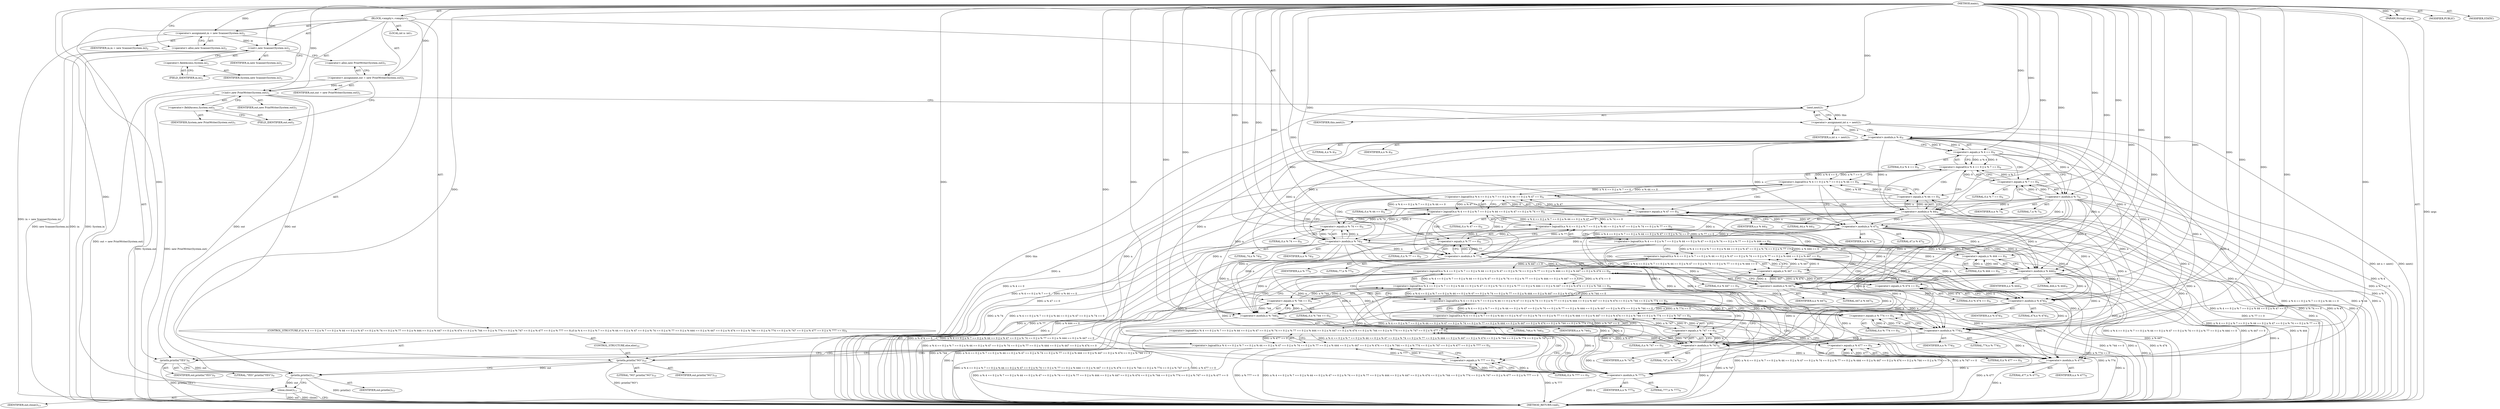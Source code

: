 digraph "main" {  
"17" [label = <(METHOD,main)<SUB>1</SUB>> ]
"18" [label = <(PARAM,String[] args)<SUB>1</SUB>> ]
"19" [label = <(BLOCK,&lt;empty&gt;,&lt;empty&gt;)<SUB>1</SUB>> ]
"20" [label = <(&lt;operator&gt;.assignment,in = new Scanner(System.in))<SUB>2</SUB>> ]
"21" [label = <(IDENTIFIER,in,in = new Scanner(System.in))<SUB>2</SUB>> ]
"22" [label = <(&lt;operator&gt;.alloc,new Scanner(System.in))<SUB>2</SUB>> ]
"23" [label = <(&lt;init&gt;,new Scanner(System.in))<SUB>2</SUB>> ]
"24" [label = <(IDENTIFIER,in,new Scanner(System.in))<SUB>2</SUB>> ]
"25" [label = <(&lt;operator&gt;.fieldAccess,System.in)<SUB>2</SUB>> ]
"26" [label = <(IDENTIFIER,System,new Scanner(System.in))<SUB>2</SUB>> ]
"27" [label = <(FIELD_IDENTIFIER,in,in)<SUB>2</SUB>> ]
"28" [label = <(&lt;operator&gt;.assignment,out = new PrintWriter(System.out))<SUB>5</SUB>> ]
"29" [label = <(IDENTIFIER,out,out = new PrintWriter(System.out))<SUB>5</SUB>> ]
"30" [label = <(&lt;operator&gt;.alloc,new PrintWriter(System.out))<SUB>5</SUB>> ]
"31" [label = <(&lt;init&gt;,new PrintWriter(System.out))<SUB>5</SUB>> ]
"32" [label = <(IDENTIFIER,out,new PrintWriter(System.out))<SUB>5</SUB>> ]
"33" [label = <(&lt;operator&gt;.fieldAccess,System.out)<SUB>5</SUB>> ]
"34" [label = <(IDENTIFIER,System,new PrintWriter(System.out))<SUB>5</SUB>> ]
"35" [label = <(FIELD_IDENTIFIER,out,out)<SUB>5</SUB>> ]
"36" [label = <(LOCAL,int n: int)<SUB>7</SUB>> ]
"37" [label = <(&lt;operator&gt;.assignment,int n = next())<SUB>7</SUB>> ]
"38" [label = <(IDENTIFIER,n,int n = next())<SUB>7</SUB>> ]
"39" [label = <(next,next())<SUB>7</SUB>> ]
"40" [label = <(IDENTIFIER,this,next())<SUB>7</SUB>> ]
"41" [label = <(CONTROL_STRUCTURE,if (n % 4 == 0 || n % 7 == 0 || n % 44 == 0 || n % 47 == 0 || n % 74 == 0 || n % 77 == 0 || n % 444 == 0 || n % 447 == 0 || n % 474 == 0 || n % 744 == 0 || n % 774 == 0 || n % 747 == 0 || n % 477 == 0 || n % 777 == 0),if (n % 4 == 0 || n % 7 == 0 || n % 44 == 0 || n % 47 == 0 || n % 74 == 0 || n % 77 == 0 || n % 444 == 0 || n % 447 == 0 || n % 474 == 0 || n % 744 == 0 || n % 774 == 0 || n % 747 == 0 || n % 477 == 0 || n % 777 == 0))<SUB>9</SUB>> ]
"42" [label = <(&lt;operator&gt;.logicalOr,n % 4 == 0 || n % 7 == 0 || n % 44 == 0 || n % 47 == 0 || n % 74 == 0 || n % 77 == 0 || n % 444 == 0 || n % 447 == 0 || n % 474 == 0 || n % 744 == 0 || n % 774 == 0 || n % 747 == 0 || n % 477 == 0 || n % 777 == 0)<SUB>9</SUB>> ]
"43" [label = <(&lt;operator&gt;.logicalOr,n % 4 == 0 || n % 7 == 0 || n % 44 == 0 || n % 47 == 0 || n % 74 == 0 || n % 77 == 0 || n % 444 == 0 || n % 447 == 0 || n % 474 == 0 || n % 744 == 0 || n % 774 == 0 || n % 747 == 0 || n % 477 == 0)<SUB>9</SUB>> ]
"44" [label = <(&lt;operator&gt;.logicalOr,n % 4 == 0 || n % 7 == 0 || n % 44 == 0 || n % 47 == 0 || n % 74 == 0 || n % 77 == 0 || n % 444 == 0 || n % 447 == 0 || n % 474 == 0 || n % 744 == 0 || n % 774 == 0 || n % 747 == 0)<SUB>9</SUB>> ]
"45" [label = <(&lt;operator&gt;.logicalOr,n % 4 == 0 || n % 7 == 0 || n % 44 == 0 || n % 47 == 0 || n % 74 == 0 || n % 77 == 0 || n % 444 == 0 || n % 447 == 0 || n % 474 == 0 || n % 744 == 0 || n % 774 == 0)<SUB>9</SUB>> ]
"46" [label = <(&lt;operator&gt;.logicalOr,n % 4 == 0 || n % 7 == 0 || n % 44 == 0 || n % 47 == 0 || n % 74 == 0 || n % 77 == 0 || n % 444 == 0 || n % 447 == 0 || n % 474 == 0 || n % 744 == 0)<SUB>9</SUB>> ]
"47" [label = <(&lt;operator&gt;.logicalOr,n % 4 == 0 || n % 7 == 0 || n % 44 == 0 || n % 47 == 0 || n % 74 == 0 || n % 77 == 0 || n % 444 == 0 || n % 447 == 0 || n % 474 == 0)<SUB>9</SUB>> ]
"48" [label = <(&lt;operator&gt;.logicalOr,n % 4 == 0 || n % 7 == 0 || n % 44 == 0 || n % 47 == 0 || n % 74 == 0 || n % 77 == 0 || n % 444 == 0 || n % 447 == 0)<SUB>9</SUB>> ]
"49" [label = <(&lt;operator&gt;.logicalOr,n % 4 == 0 || n % 7 == 0 || n % 44 == 0 || n % 47 == 0 || n % 74 == 0 || n % 77 == 0 || n % 444 == 0)<SUB>9</SUB>> ]
"50" [label = <(&lt;operator&gt;.logicalOr,n % 4 == 0 || n % 7 == 0 || n % 44 == 0 || n % 47 == 0 || n % 74 == 0 || n % 77 == 0)<SUB>9</SUB>> ]
"51" [label = <(&lt;operator&gt;.logicalOr,n % 4 == 0 || n % 7 == 0 || n % 44 == 0 || n % 47 == 0 || n % 74 == 0)<SUB>9</SUB>> ]
"52" [label = <(&lt;operator&gt;.logicalOr,n % 4 == 0 || n % 7 == 0 || n % 44 == 0 || n % 47 == 0)<SUB>9</SUB>> ]
"53" [label = <(&lt;operator&gt;.logicalOr,n % 4 == 0 || n % 7 == 0 || n % 44 == 0)<SUB>9</SUB>> ]
"54" [label = <(&lt;operator&gt;.logicalOr,n % 4 == 0 || n % 7 == 0)<SUB>9</SUB>> ]
"55" [label = <(&lt;operator&gt;.equals,n % 4 == 0)<SUB>9</SUB>> ]
"56" [label = <(&lt;operator&gt;.modulo,n % 4)<SUB>9</SUB>> ]
"57" [label = <(IDENTIFIER,n,n % 4)<SUB>9</SUB>> ]
"58" [label = <(LITERAL,4,n % 4)<SUB>9</SUB>> ]
"59" [label = <(LITERAL,0,n % 4 == 0)<SUB>9</SUB>> ]
"60" [label = <(&lt;operator&gt;.equals,n % 7 == 0)<SUB>9</SUB>> ]
"61" [label = <(&lt;operator&gt;.modulo,n % 7)<SUB>9</SUB>> ]
"62" [label = <(IDENTIFIER,n,n % 7)<SUB>9</SUB>> ]
"63" [label = <(LITERAL,7,n % 7)<SUB>9</SUB>> ]
"64" [label = <(LITERAL,0,n % 7 == 0)<SUB>9</SUB>> ]
"65" [label = <(&lt;operator&gt;.equals,n % 44 == 0)<SUB>9</SUB>> ]
"66" [label = <(&lt;operator&gt;.modulo,n % 44)<SUB>9</SUB>> ]
"67" [label = <(IDENTIFIER,n,n % 44)<SUB>9</SUB>> ]
"68" [label = <(LITERAL,44,n % 44)<SUB>9</SUB>> ]
"69" [label = <(LITERAL,0,n % 44 == 0)<SUB>9</SUB>> ]
"70" [label = <(&lt;operator&gt;.equals,n % 47 == 0)<SUB>9</SUB>> ]
"71" [label = <(&lt;operator&gt;.modulo,n % 47)<SUB>9</SUB>> ]
"72" [label = <(IDENTIFIER,n,n % 47)<SUB>9</SUB>> ]
"73" [label = <(LITERAL,47,n % 47)<SUB>9</SUB>> ]
"74" [label = <(LITERAL,0,n % 47 == 0)<SUB>9</SUB>> ]
"75" [label = <(&lt;operator&gt;.equals,n % 74 == 0)<SUB>9</SUB>> ]
"76" [label = <(&lt;operator&gt;.modulo,n % 74)<SUB>9</SUB>> ]
"77" [label = <(IDENTIFIER,n,n % 74)<SUB>9</SUB>> ]
"78" [label = <(LITERAL,74,n % 74)<SUB>9</SUB>> ]
"79" [label = <(LITERAL,0,n % 74 == 0)<SUB>9</SUB>> ]
"80" [label = <(&lt;operator&gt;.equals,n % 77 == 0)<SUB>9</SUB>> ]
"81" [label = <(&lt;operator&gt;.modulo,n % 77)<SUB>9</SUB>> ]
"82" [label = <(IDENTIFIER,n,n % 77)<SUB>9</SUB>> ]
"83" [label = <(LITERAL,77,n % 77)<SUB>9</SUB>> ]
"84" [label = <(LITERAL,0,n % 77 == 0)<SUB>9</SUB>> ]
"85" [label = <(&lt;operator&gt;.equals,n % 444 == 0)<SUB>9</SUB>> ]
"86" [label = <(&lt;operator&gt;.modulo,n % 444)<SUB>9</SUB>> ]
"87" [label = <(IDENTIFIER,n,n % 444)<SUB>9</SUB>> ]
"88" [label = <(LITERAL,444,n % 444)<SUB>9</SUB>> ]
"89" [label = <(LITERAL,0,n % 444 == 0)<SUB>9</SUB>> ]
"90" [label = <(&lt;operator&gt;.equals,n % 447 == 0)<SUB>9</SUB>> ]
"91" [label = <(&lt;operator&gt;.modulo,n % 447)<SUB>9</SUB>> ]
"92" [label = <(IDENTIFIER,n,n % 447)<SUB>9</SUB>> ]
"93" [label = <(LITERAL,447,n % 447)<SUB>9</SUB>> ]
"94" [label = <(LITERAL,0,n % 447 == 0)<SUB>9</SUB>> ]
"95" [label = <(&lt;operator&gt;.equals,n % 474 == 0)<SUB>9</SUB>> ]
"96" [label = <(&lt;operator&gt;.modulo,n % 474)<SUB>9</SUB>> ]
"97" [label = <(IDENTIFIER,n,n % 474)<SUB>9</SUB>> ]
"98" [label = <(LITERAL,474,n % 474)<SUB>9</SUB>> ]
"99" [label = <(LITERAL,0,n % 474 == 0)<SUB>9</SUB>> ]
"100" [label = <(&lt;operator&gt;.equals,n % 744 == 0)<SUB>9</SUB>> ]
"101" [label = <(&lt;operator&gt;.modulo,n % 744)<SUB>9</SUB>> ]
"102" [label = <(IDENTIFIER,n,n % 744)<SUB>9</SUB>> ]
"103" [label = <(LITERAL,744,n % 744)<SUB>9</SUB>> ]
"104" [label = <(LITERAL,0,n % 744 == 0)<SUB>9</SUB>> ]
"105" [label = <(&lt;operator&gt;.equals,n % 774 == 0)<SUB>9</SUB>> ]
"106" [label = <(&lt;operator&gt;.modulo,n % 774)<SUB>9</SUB>> ]
"107" [label = <(IDENTIFIER,n,n % 774)<SUB>9</SUB>> ]
"108" [label = <(LITERAL,774,n % 774)<SUB>9</SUB>> ]
"109" [label = <(LITERAL,0,n % 774 == 0)<SUB>9</SUB>> ]
"110" [label = <(&lt;operator&gt;.equals,n % 747 == 0)<SUB>9</SUB>> ]
"111" [label = <(&lt;operator&gt;.modulo,n % 747)<SUB>9</SUB>> ]
"112" [label = <(IDENTIFIER,n,n % 747)<SUB>9</SUB>> ]
"113" [label = <(LITERAL,747,n % 747)<SUB>9</SUB>> ]
"114" [label = <(LITERAL,0,n % 747 == 0)<SUB>9</SUB>> ]
"115" [label = <(&lt;operator&gt;.equals,n % 477 == 0)<SUB>9</SUB>> ]
"116" [label = <(&lt;operator&gt;.modulo,n % 477)<SUB>9</SUB>> ]
"117" [label = <(IDENTIFIER,n,n % 477)<SUB>9</SUB>> ]
"118" [label = <(LITERAL,477,n % 477)<SUB>9</SUB>> ]
"119" [label = <(LITERAL,0,n % 477 == 0)<SUB>9</SUB>> ]
"120" [label = <(&lt;operator&gt;.equals,n % 777 == 0)<SUB>9</SUB>> ]
"121" [label = <(&lt;operator&gt;.modulo,n % 777)<SUB>9</SUB>> ]
"122" [label = <(IDENTIFIER,n,n % 777)<SUB>9</SUB>> ]
"123" [label = <(LITERAL,777,n % 777)<SUB>9</SUB>> ]
"124" [label = <(LITERAL,0,n % 777 == 0)<SUB>9</SUB>> ]
"125" [label = <(println,println(&quot;YES&quot;))<SUB>9</SUB>> ]
"126" [label = <(IDENTIFIER,out,println(&quot;YES&quot;))<SUB>9</SUB>> ]
"127" [label = <(LITERAL,&quot;YES&quot;,println(&quot;YES&quot;))<SUB>9</SUB>> ]
"128" [label = <(CONTROL_STRUCTURE,else,else)<SUB>10</SUB>> ]
"129" [label = <(println,println(&quot;NO&quot;))<SUB>10</SUB>> ]
"130" [label = <(IDENTIFIER,out,println(&quot;NO&quot;))<SUB>10</SUB>> ]
"131" [label = <(LITERAL,&quot;NO&quot;,println(&quot;NO&quot;))<SUB>10</SUB>> ]
"132" [label = <(println,println())<SUB>12</SUB>> ]
"133" [label = <(IDENTIFIER,out,println())<SUB>12</SUB>> ]
"134" [label = <(close,close())<SUB>13</SUB>> ]
"135" [label = <(IDENTIFIER,out,close())<SUB>13</SUB>> ]
"136" [label = <(MODIFIER,PUBLIC)> ]
"137" [label = <(MODIFIER,STATIC)> ]
"138" [label = <(METHOD_RETURN,void)<SUB>1</SUB>> ]
  "17" -> "18"  [ label = "AST: "] 
  "17" -> "19"  [ label = "AST: "] 
  "17" -> "136"  [ label = "AST: "] 
  "17" -> "137"  [ label = "AST: "] 
  "17" -> "138"  [ label = "AST: "] 
  "19" -> "20"  [ label = "AST: "] 
  "19" -> "23"  [ label = "AST: "] 
  "19" -> "28"  [ label = "AST: "] 
  "19" -> "31"  [ label = "AST: "] 
  "19" -> "36"  [ label = "AST: "] 
  "19" -> "37"  [ label = "AST: "] 
  "19" -> "41"  [ label = "AST: "] 
  "19" -> "132"  [ label = "AST: "] 
  "19" -> "134"  [ label = "AST: "] 
  "20" -> "21"  [ label = "AST: "] 
  "20" -> "22"  [ label = "AST: "] 
  "23" -> "24"  [ label = "AST: "] 
  "23" -> "25"  [ label = "AST: "] 
  "25" -> "26"  [ label = "AST: "] 
  "25" -> "27"  [ label = "AST: "] 
  "28" -> "29"  [ label = "AST: "] 
  "28" -> "30"  [ label = "AST: "] 
  "31" -> "32"  [ label = "AST: "] 
  "31" -> "33"  [ label = "AST: "] 
  "33" -> "34"  [ label = "AST: "] 
  "33" -> "35"  [ label = "AST: "] 
  "37" -> "38"  [ label = "AST: "] 
  "37" -> "39"  [ label = "AST: "] 
  "39" -> "40"  [ label = "AST: "] 
  "41" -> "42"  [ label = "AST: "] 
  "41" -> "125"  [ label = "AST: "] 
  "41" -> "128"  [ label = "AST: "] 
  "42" -> "43"  [ label = "AST: "] 
  "42" -> "120"  [ label = "AST: "] 
  "43" -> "44"  [ label = "AST: "] 
  "43" -> "115"  [ label = "AST: "] 
  "44" -> "45"  [ label = "AST: "] 
  "44" -> "110"  [ label = "AST: "] 
  "45" -> "46"  [ label = "AST: "] 
  "45" -> "105"  [ label = "AST: "] 
  "46" -> "47"  [ label = "AST: "] 
  "46" -> "100"  [ label = "AST: "] 
  "47" -> "48"  [ label = "AST: "] 
  "47" -> "95"  [ label = "AST: "] 
  "48" -> "49"  [ label = "AST: "] 
  "48" -> "90"  [ label = "AST: "] 
  "49" -> "50"  [ label = "AST: "] 
  "49" -> "85"  [ label = "AST: "] 
  "50" -> "51"  [ label = "AST: "] 
  "50" -> "80"  [ label = "AST: "] 
  "51" -> "52"  [ label = "AST: "] 
  "51" -> "75"  [ label = "AST: "] 
  "52" -> "53"  [ label = "AST: "] 
  "52" -> "70"  [ label = "AST: "] 
  "53" -> "54"  [ label = "AST: "] 
  "53" -> "65"  [ label = "AST: "] 
  "54" -> "55"  [ label = "AST: "] 
  "54" -> "60"  [ label = "AST: "] 
  "55" -> "56"  [ label = "AST: "] 
  "55" -> "59"  [ label = "AST: "] 
  "56" -> "57"  [ label = "AST: "] 
  "56" -> "58"  [ label = "AST: "] 
  "60" -> "61"  [ label = "AST: "] 
  "60" -> "64"  [ label = "AST: "] 
  "61" -> "62"  [ label = "AST: "] 
  "61" -> "63"  [ label = "AST: "] 
  "65" -> "66"  [ label = "AST: "] 
  "65" -> "69"  [ label = "AST: "] 
  "66" -> "67"  [ label = "AST: "] 
  "66" -> "68"  [ label = "AST: "] 
  "70" -> "71"  [ label = "AST: "] 
  "70" -> "74"  [ label = "AST: "] 
  "71" -> "72"  [ label = "AST: "] 
  "71" -> "73"  [ label = "AST: "] 
  "75" -> "76"  [ label = "AST: "] 
  "75" -> "79"  [ label = "AST: "] 
  "76" -> "77"  [ label = "AST: "] 
  "76" -> "78"  [ label = "AST: "] 
  "80" -> "81"  [ label = "AST: "] 
  "80" -> "84"  [ label = "AST: "] 
  "81" -> "82"  [ label = "AST: "] 
  "81" -> "83"  [ label = "AST: "] 
  "85" -> "86"  [ label = "AST: "] 
  "85" -> "89"  [ label = "AST: "] 
  "86" -> "87"  [ label = "AST: "] 
  "86" -> "88"  [ label = "AST: "] 
  "90" -> "91"  [ label = "AST: "] 
  "90" -> "94"  [ label = "AST: "] 
  "91" -> "92"  [ label = "AST: "] 
  "91" -> "93"  [ label = "AST: "] 
  "95" -> "96"  [ label = "AST: "] 
  "95" -> "99"  [ label = "AST: "] 
  "96" -> "97"  [ label = "AST: "] 
  "96" -> "98"  [ label = "AST: "] 
  "100" -> "101"  [ label = "AST: "] 
  "100" -> "104"  [ label = "AST: "] 
  "101" -> "102"  [ label = "AST: "] 
  "101" -> "103"  [ label = "AST: "] 
  "105" -> "106"  [ label = "AST: "] 
  "105" -> "109"  [ label = "AST: "] 
  "106" -> "107"  [ label = "AST: "] 
  "106" -> "108"  [ label = "AST: "] 
  "110" -> "111"  [ label = "AST: "] 
  "110" -> "114"  [ label = "AST: "] 
  "111" -> "112"  [ label = "AST: "] 
  "111" -> "113"  [ label = "AST: "] 
  "115" -> "116"  [ label = "AST: "] 
  "115" -> "119"  [ label = "AST: "] 
  "116" -> "117"  [ label = "AST: "] 
  "116" -> "118"  [ label = "AST: "] 
  "120" -> "121"  [ label = "AST: "] 
  "120" -> "124"  [ label = "AST: "] 
  "121" -> "122"  [ label = "AST: "] 
  "121" -> "123"  [ label = "AST: "] 
  "125" -> "126"  [ label = "AST: "] 
  "125" -> "127"  [ label = "AST: "] 
  "128" -> "129"  [ label = "AST: "] 
  "129" -> "130"  [ label = "AST: "] 
  "129" -> "131"  [ label = "AST: "] 
  "132" -> "133"  [ label = "AST: "] 
  "134" -> "135"  [ label = "AST: "] 
  "20" -> "27"  [ label = "CFG: "] 
  "23" -> "30"  [ label = "CFG: "] 
  "28" -> "35"  [ label = "CFG: "] 
  "31" -> "39"  [ label = "CFG: "] 
  "37" -> "56"  [ label = "CFG: "] 
  "132" -> "134"  [ label = "CFG: "] 
  "134" -> "138"  [ label = "CFG: "] 
  "22" -> "20"  [ label = "CFG: "] 
  "25" -> "23"  [ label = "CFG: "] 
  "30" -> "28"  [ label = "CFG: "] 
  "33" -> "31"  [ label = "CFG: "] 
  "39" -> "37"  [ label = "CFG: "] 
  "42" -> "125"  [ label = "CFG: "] 
  "42" -> "129"  [ label = "CFG: "] 
  "125" -> "132"  [ label = "CFG: "] 
  "27" -> "25"  [ label = "CFG: "] 
  "35" -> "33"  [ label = "CFG: "] 
  "43" -> "42"  [ label = "CFG: "] 
  "43" -> "121"  [ label = "CFG: "] 
  "120" -> "42"  [ label = "CFG: "] 
  "129" -> "132"  [ label = "CFG: "] 
  "44" -> "43"  [ label = "CFG: "] 
  "44" -> "116"  [ label = "CFG: "] 
  "115" -> "43"  [ label = "CFG: "] 
  "121" -> "120"  [ label = "CFG: "] 
  "45" -> "44"  [ label = "CFG: "] 
  "45" -> "111"  [ label = "CFG: "] 
  "110" -> "44"  [ label = "CFG: "] 
  "116" -> "115"  [ label = "CFG: "] 
  "46" -> "45"  [ label = "CFG: "] 
  "46" -> "106"  [ label = "CFG: "] 
  "105" -> "45"  [ label = "CFG: "] 
  "111" -> "110"  [ label = "CFG: "] 
  "47" -> "46"  [ label = "CFG: "] 
  "47" -> "101"  [ label = "CFG: "] 
  "100" -> "46"  [ label = "CFG: "] 
  "106" -> "105"  [ label = "CFG: "] 
  "48" -> "47"  [ label = "CFG: "] 
  "48" -> "96"  [ label = "CFG: "] 
  "95" -> "47"  [ label = "CFG: "] 
  "101" -> "100"  [ label = "CFG: "] 
  "49" -> "48"  [ label = "CFG: "] 
  "49" -> "91"  [ label = "CFG: "] 
  "90" -> "48"  [ label = "CFG: "] 
  "96" -> "95"  [ label = "CFG: "] 
  "50" -> "49"  [ label = "CFG: "] 
  "50" -> "86"  [ label = "CFG: "] 
  "85" -> "49"  [ label = "CFG: "] 
  "91" -> "90"  [ label = "CFG: "] 
  "51" -> "50"  [ label = "CFG: "] 
  "51" -> "81"  [ label = "CFG: "] 
  "80" -> "50"  [ label = "CFG: "] 
  "86" -> "85"  [ label = "CFG: "] 
  "52" -> "51"  [ label = "CFG: "] 
  "52" -> "76"  [ label = "CFG: "] 
  "75" -> "51"  [ label = "CFG: "] 
  "81" -> "80"  [ label = "CFG: "] 
  "53" -> "52"  [ label = "CFG: "] 
  "53" -> "71"  [ label = "CFG: "] 
  "70" -> "52"  [ label = "CFG: "] 
  "76" -> "75"  [ label = "CFG: "] 
  "54" -> "53"  [ label = "CFG: "] 
  "54" -> "66"  [ label = "CFG: "] 
  "65" -> "53"  [ label = "CFG: "] 
  "71" -> "70"  [ label = "CFG: "] 
  "55" -> "54"  [ label = "CFG: "] 
  "55" -> "61"  [ label = "CFG: "] 
  "60" -> "54"  [ label = "CFG: "] 
  "66" -> "65"  [ label = "CFG: "] 
  "56" -> "55"  [ label = "CFG: "] 
  "61" -> "60"  [ label = "CFG: "] 
  "17" -> "22"  [ label = "CFG: "] 
  "18" -> "138"  [ label = "DDG: args"] 
  "20" -> "138"  [ label = "DDG: in = new Scanner(System.in)"] 
  "23" -> "138"  [ label = "DDG: in"] 
  "23" -> "138"  [ label = "DDG: System.in"] 
  "23" -> "138"  [ label = "DDG: new Scanner(System.in)"] 
  "28" -> "138"  [ label = "DDG: out = new PrintWriter(System.out)"] 
  "31" -> "138"  [ label = "DDG: System.out"] 
  "31" -> "138"  [ label = "DDG: new PrintWriter(System.out)"] 
  "37" -> "138"  [ label = "DDG: next()"] 
  "37" -> "138"  [ label = "DDG: int n = next()"] 
  "56" -> "138"  [ label = "DDG: n"] 
  "55" -> "138"  [ label = "DDG: n % 4"] 
  "54" -> "138"  [ label = "DDG: n % 4 == 0"] 
  "61" -> "138"  [ label = "DDG: n"] 
  "60" -> "138"  [ label = "DDG: n % 7"] 
  "54" -> "138"  [ label = "DDG: n % 7 == 0"] 
  "53" -> "138"  [ label = "DDG: n % 4 == 0 || n % 7 == 0"] 
  "66" -> "138"  [ label = "DDG: n"] 
  "65" -> "138"  [ label = "DDG: n % 44"] 
  "53" -> "138"  [ label = "DDG: n % 44 == 0"] 
  "52" -> "138"  [ label = "DDG: n % 4 == 0 || n % 7 == 0 || n % 44 == 0"] 
  "71" -> "138"  [ label = "DDG: n"] 
  "70" -> "138"  [ label = "DDG: n % 47"] 
  "52" -> "138"  [ label = "DDG: n % 47 == 0"] 
  "51" -> "138"  [ label = "DDG: n % 4 == 0 || n % 7 == 0 || n % 44 == 0 || n % 47 == 0"] 
  "76" -> "138"  [ label = "DDG: n"] 
  "75" -> "138"  [ label = "DDG: n % 74"] 
  "51" -> "138"  [ label = "DDG: n % 74 == 0"] 
  "50" -> "138"  [ label = "DDG: n % 4 == 0 || n % 7 == 0 || n % 44 == 0 || n % 47 == 0 || n % 74 == 0"] 
  "81" -> "138"  [ label = "DDG: n"] 
  "80" -> "138"  [ label = "DDG: n % 77"] 
  "50" -> "138"  [ label = "DDG: n % 77 == 0"] 
  "49" -> "138"  [ label = "DDG: n % 4 == 0 || n % 7 == 0 || n % 44 == 0 || n % 47 == 0 || n % 74 == 0 || n % 77 == 0"] 
  "86" -> "138"  [ label = "DDG: n"] 
  "85" -> "138"  [ label = "DDG: n % 444"] 
  "49" -> "138"  [ label = "DDG: n % 444 == 0"] 
  "48" -> "138"  [ label = "DDG: n % 4 == 0 || n % 7 == 0 || n % 44 == 0 || n % 47 == 0 || n % 74 == 0 || n % 77 == 0 || n % 444 == 0"] 
  "91" -> "138"  [ label = "DDG: n"] 
  "90" -> "138"  [ label = "DDG: n % 447"] 
  "48" -> "138"  [ label = "DDG: n % 447 == 0"] 
  "47" -> "138"  [ label = "DDG: n % 4 == 0 || n % 7 == 0 || n % 44 == 0 || n % 47 == 0 || n % 74 == 0 || n % 77 == 0 || n % 444 == 0 || n % 447 == 0"] 
  "96" -> "138"  [ label = "DDG: n"] 
  "95" -> "138"  [ label = "DDG: n % 474"] 
  "47" -> "138"  [ label = "DDG: n % 474 == 0"] 
  "46" -> "138"  [ label = "DDG: n % 4 == 0 || n % 7 == 0 || n % 44 == 0 || n % 47 == 0 || n % 74 == 0 || n % 77 == 0 || n % 444 == 0 || n % 447 == 0 || n % 474 == 0"] 
  "101" -> "138"  [ label = "DDG: n"] 
  "100" -> "138"  [ label = "DDG: n % 744"] 
  "46" -> "138"  [ label = "DDG: n % 744 == 0"] 
  "45" -> "138"  [ label = "DDG: n % 4 == 0 || n % 7 == 0 || n % 44 == 0 || n % 47 == 0 || n % 74 == 0 || n % 77 == 0 || n % 444 == 0 || n % 447 == 0 || n % 474 == 0 || n % 744 == 0"] 
  "106" -> "138"  [ label = "DDG: n"] 
  "105" -> "138"  [ label = "DDG: n % 774"] 
  "45" -> "138"  [ label = "DDG: n % 774 == 0"] 
  "44" -> "138"  [ label = "DDG: n % 4 == 0 || n % 7 == 0 || n % 44 == 0 || n % 47 == 0 || n % 74 == 0 || n % 77 == 0 || n % 444 == 0 || n % 447 == 0 || n % 474 == 0 || n % 744 == 0 || n % 774 == 0"] 
  "111" -> "138"  [ label = "DDG: n"] 
  "110" -> "138"  [ label = "DDG: n % 747"] 
  "44" -> "138"  [ label = "DDG: n % 747 == 0"] 
  "43" -> "138"  [ label = "DDG: n % 4 == 0 || n % 7 == 0 || n % 44 == 0 || n % 47 == 0 || n % 74 == 0 || n % 77 == 0 || n % 444 == 0 || n % 447 == 0 || n % 474 == 0 || n % 744 == 0 || n % 774 == 0 || n % 747 == 0"] 
  "116" -> "138"  [ label = "DDG: n"] 
  "115" -> "138"  [ label = "DDG: n % 477"] 
  "43" -> "138"  [ label = "DDG: n % 477 == 0"] 
  "42" -> "138"  [ label = "DDG: n % 4 == 0 || n % 7 == 0 || n % 44 == 0 || n % 47 == 0 || n % 74 == 0 || n % 77 == 0 || n % 444 == 0 || n % 447 == 0 || n % 474 == 0 || n % 744 == 0 || n % 774 == 0 || n % 747 == 0 || n % 477 == 0"] 
  "121" -> "138"  [ label = "DDG: n"] 
  "120" -> "138"  [ label = "DDG: n % 777"] 
  "42" -> "138"  [ label = "DDG: n % 777 == 0"] 
  "42" -> "138"  [ label = "DDG: n % 4 == 0 || n % 7 == 0 || n % 44 == 0 || n % 47 == 0 || n % 74 == 0 || n % 77 == 0 || n % 444 == 0 || n % 447 == 0 || n % 474 == 0 || n % 744 == 0 || n % 774 == 0 || n % 747 == 0 || n % 477 == 0 || n % 777 == 0"] 
  "129" -> "138"  [ label = "DDG: println(&quot;NO&quot;)"] 
  "125" -> "138"  [ label = "DDG: println(&quot;YES&quot;)"] 
  "132" -> "138"  [ label = "DDG: println()"] 
  "134" -> "138"  [ label = "DDG: out"] 
  "134" -> "138"  [ label = "DDG: close()"] 
  "39" -> "138"  [ label = "DDG: this"] 
  "17" -> "18"  [ label = "DDG: "] 
  "17" -> "20"  [ label = "DDG: "] 
  "17" -> "28"  [ label = "DDG: "] 
  "39" -> "37"  [ label = "DDG: this"] 
  "20" -> "23"  [ label = "DDG: in"] 
  "17" -> "23"  [ label = "DDG: "] 
  "28" -> "31"  [ label = "DDG: out"] 
  "17" -> "31"  [ label = "DDG: "] 
  "129" -> "132"  [ label = "DDG: out"] 
  "125" -> "132"  [ label = "DDG: out"] 
  "17" -> "132"  [ label = "DDG: "] 
  "132" -> "134"  [ label = "DDG: out"] 
  "17" -> "134"  [ label = "DDG: "] 
  "17" -> "39"  [ label = "DDG: "] 
  "43" -> "42"  [ label = "DDG: n % 4 == 0 || n % 7 == 0 || n % 44 == 0 || n % 47 == 0 || n % 74 == 0 || n % 77 == 0 || n % 444 == 0 || n % 447 == 0 || n % 474 == 0 || n % 744 == 0 || n % 774 == 0 || n % 747 == 0"] 
  "43" -> "42"  [ label = "DDG: n % 477 == 0"] 
  "120" -> "42"  [ label = "DDG: n % 777"] 
  "120" -> "42"  [ label = "DDG: 0"] 
  "31" -> "125"  [ label = "DDG: out"] 
  "17" -> "125"  [ label = "DDG: "] 
  "44" -> "43"  [ label = "DDG: n % 4 == 0 || n % 7 == 0 || n % 44 == 0 || n % 47 == 0 || n % 74 == 0 || n % 77 == 0 || n % 444 == 0 || n % 447 == 0 || n % 474 == 0 || n % 744 == 0 || n % 774 == 0"] 
  "44" -> "43"  [ label = "DDG: n % 747 == 0"] 
  "115" -> "43"  [ label = "DDG: n % 477"] 
  "115" -> "43"  [ label = "DDG: 0"] 
  "121" -> "120"  [ label = "DDG: n"] 
  "121" -> "120"  [ label = "DDG: 777"] 
  "17" -> "120"  [ label = "DDG: "] 
  "31" -> "129"  [ label = "DDG: out"] 
  "17" -> "129"  [ label = "DDG: "] 
  "45" -> "44"  [ label = "DDG: n % 4 == 0 || n % 7 == 0 || n % 44 == 0 || n % 47 == 0 || n % 74 == 0 || n % 77 == 0 || n % 444 == 0 || n % 447 == 0 || n % 474 == 0 || n % 744 == 0"] 
  "45" -> "44"  [ label = "DDG: n % 774 == 0"] 
  "110" -> "44"  [ label = "DDG: n % 747"] 
  "110" -> "44"  [ label = "DDG: 0"] 
  "116" -> "115"  [ label = "DDG: n"] 
  "116" -> "115"  [ label = "DDG: 477"] 
  "17" -> "115"  [ label = "DDG: "] 
  "56" -> "121"  [ label = "DDG: n"] 
  "61" -> "121"  [ label = "DDG: n"] 
  "66" -> "121"  [ label = "DDG: n"] 
  "71" -> "121"  [ label = "DDG: n"] 
  "76" -> "121"  [ label = "DDG: n"] 
  "81" -> "121"  [ label = "DDG: n"] 
  "86" -> "121"  [ label = "DDG: n"] 
  "91" -> "121"  [ label = "DDG: n"] 
  "96" -> "121"  [ label = "DDG: n"] 
  "101" -> "121"  [ label = "DDG: n"] 
  "106" -> "121"  [ label = "DDG: n"] 
  "111" -> "121"  [ label = "DDG: n"] 
  "116" -> "121"  [ label = "DDG: n"] 
  "17" -> "121"  [ label = "DDG: "] 
  "46" -> "45"  [ label = "DDG: n % 4 == 0 || n % 7 == 0 || n % 44 == 0 || n % 47 == 0 || n % 74 == 0 || n % 77 == 0 || n % 444 == 0 || n % 447 == 0 || n % 474 == 0"] 
  "46" -> "45"  [ label = "DDG: n % 744 == 0"] 
  "105" -> "45"  [ label = "DDG: n % 774"] 
  "105" -> "45"  [ label = "DDG: 0"] 
  "111" -> "110"  [ label = "DDG: n"] 
  "111" -> "110"  [ label = "DDG: 747"] 
  "17" -> "110"  [ label = "DDG: "] 
  "56" -> "116"  [ label = "DDG: n"] 
  "61" -> "116"  [ label = "DDG: n"] 
  "66" -> "116"  [ label = "DDG: n"] 
  "71" -> "116"  [ label = "DDG: n"] 
  "76" -> "116"  [ label = "DDG: n"] 
  "81" -> "116"  [ label = "DDG: n"] 
  "86" -> "116"  [ label = "DDG: n"] 
  "91" -> "116"  [ label = "DDG: n"] 
  "96" -> "116"  [ label = "DDG: n"] 
  "101" -> "116"  [ label = "DDG: n"] 
  "106" -> "116"  [ label = "DDG: n"] 
  "111" -> "116"  [ label = "DDG: n"] 
  "17" -> "116"  [ label = "DDG: "] 
  "47" -> "46"  [ label = "DDG: n % 4 == 0 || n % 7 == 0 || n % 44 == 0 || n % 47 == 0 || n % 74 == 0 || n % 77 == 0 || n % 444 == 0 || n % 447 == 0"] 
  "47" -> "46"  [ label = "DDG: n % 474 == 0"] 
  "100" -> "46"  [ label = "DDG: n % 744"] 
  "100" -> "46"  [ label = "DDG: 0"] 
  "106" -> "105"  [ label = "DDG: n"] 
  "106" -> "105"  [ label = "DDG: 774"] 
  "17" -> "105"  [ label = "DDG: "] 
  "56" -> "111"  [ label = "DDG: n"] 
  "61" -> "111"  [ label = "DDG: n"] 
  "66" -> "111"  [ label = "DDG: n"] 
  "71" -> "111"  [ label = "DDG: n"] 
  "76" -> "111"  [ label = "DDG: n"] 
  "81" -> "111"  [ label = "DDG: n"] 
  "86" -> "111"  [ label = "DDG: n"] 
  "91" -> "111"  [ label = "DDG: n"] 
  "96" -> "111"  [ label = "DDG: n"] 
  "101" -> "111"  [ label = "DDG: n"] 
  "106" -> "111"  [ label = "DDG: n"] 
  "17" -> "111"  [ label = "DDG: "] 
  "48" -> "47"  [ label = "DDG: n % 4 == 0 || n % 7 == 0 || n % 44 == 0 || n % 47 == 0 || n % 74 == 0 || n % 77 == 0 || n % 444 == 0"] 
  "48" -> "47"  [ label = "DDG: n % 447 == 0"] 
  "95" -> "47"  [ label = "DDG: n % 474"] 
  "95" -> "47"  [ label = "DDG: 0"] 
  "101" -> "100"  [ label = "DDG: n"] 
  "101" -> "100"  [ label = "DDG: 744"] 
  "17" -> "100"  [ label = "DDG: "] 
  "56" -> "106"  [ label = "DDG: n"] 
  "61" -> "106"  [ label = "DDG: n"] 
  "66" -> "106"  [ label = "DDG: n"] 
  "71" -> "106"  [ label = "DDG: n"] 
  "76" -> "106"  [ label = "DDG: n"] 
  "81" -> "106"  [ label = "DDG: n"] 
  "86" -> "106"  [ label = "DDG: n"] 
  "91" -> "106"  [ label = "DDG: n"] 
  "96" -> "106"  [ label = "DDG: n"] 
  "101" -> "106"  [ label = "DDG: n"] 
  "17" -> "106"  [ label = "DDG: "] 
  "49" -> "48"  [ label = "DDG: n % 4 == 0 || n % 7 == 0 || n % 44 == 0 || n % 47 == 0 || n % 74 == 0 || n % 77 == 0"] 
  "49" -> "48"  [ label = "DDG: n % 444 == 0"] 
  "90" -> "48"  [ label = "DDG: n % 447"] 
  "90" -> "48"  [ label = "DDG: 0"] 
  "96" -> "95"  [ label = "DDG: n"] 
  "96" -> "95"  [ label = "DDG: 474"] 
  "17" -> "95"  [ label = "DDG: "] 
  "56" -> "101"  [ label = "DDG: n"] 
  "61" -> "101"  [ label = "DDG: n"] 
  "66" -> "101"  [ label = "DDG: n"] 
  "71" -> "101"  [ label = "DDG: n"] 
  "76" -> "101"  [ label = "DDG: n"] 
  "81" -> "101"  [ label = "DDG: n"] 
  "86" -> "101"  [ label = "DDG: n"] 
  "91" -> "101"  [ label = "DDG: n"] 
  "96" -> "101"  [ label = "DDG: n"] 
  "17" -> "101"  [ label = "DDG: "] 
  "50" -> "49"  [ label = "DDG: n % 4 == 0 || n % 7 == 0 || n % 44 == 0 || n % 47 == 0 || n % 74 == 0"] 
  "50" -> "49"  [ label = "DDG: n % 77 == 0"] 
  "85" -> "49"  [ label = "DDG: n % 444"] 
  "85" -> "49"  [ label = "DDG: 0"] 
  "91" -> "90"  [ label = "DDG: n"] 
  "91" -> "90"  [ label = "DDG: 447"] 
  "17" -> "90"  [ label = "DDG: "] 
  "56" -> "96"  [ label = "DDG: n"] 
  "61" -> "96"  [ label = "DDG: n"] 
  "66" -> "96"  [ label = "DDG: n"] 
  "71" -> "96"  [ label = "DDG: n"] 
  "76" -> "96"  [ label = "DDG: n"] 
  "81" -> "96"  [ label = "DDG: n"] 
  "86" -> "96"  [ label = "DDG: n"] 
  "91" -> "96"  [ label = "DDG: n"] 
  "17" -> "96"  [ label = "DDG: "] 
  "51" -> "50"  [ label = "DDG: n % 4 == 0 || n % 7 == 0 || n % 44 == 0 || n % 47 == 0"] 
  "51" -> "50"  [ label = "DDG: n % 74 == 0"] 
  "80" -> "50"  [ label = "DDG: n % 77"] 
  "80" -> "50"  [ label = "DDG: 0"] 
  "86" -> "85"  [ label = "DDG: n"] 
  "86" -> "85"  [ label = "DDG: 444"] 
  "17" -> "85"  [ label = "DDG: "] 
  "56" -> "91"  [ label = "DDG: n"] 
  "61" -> "91"  [ label = "DDG: n"] 
  "66" -> "91"  [ label = "DDG: n"] 
  "71" -> "91"  [ label = "DDG: n"] 
  "76" -> "91"  [ label = "DDG: n"] 
  "81" -> "91"  [ label = "DDG: n"] 
  "86" -> "91"  [ label = "DDG: n"] 
  "17" -> "91"  [ label = "DDG: "] 
  "52" -> "51"  [ label = "DDG: n % 4 == 0 || n % 7 == 0 || n % 44 == 0"] 
  "52" -> "51"  [ label = "DDG: n % 47 == 0"] 
  "75" -> "51"  [ label = "DDG: n % 74"] 
  "75" -> "51"  [ label = "DDG: 0"] 
  "81" -> "80"  [ label = "DDG: n"] 
  "81" -> "80"  [ label = "DDG: 77"] 
  "17" -> "80"  [ label = "DDG: "] 
  "56" -> "86"  [ label = "DDG: n"] 
  "61" -> "86"  [ label = "DDG: n"] 
  "66" -> "86"  [ label = "DDG: n"] 
  "71" -> "86"  [ label = "DDG: n"] 
  "76" -> "86"  [ label = "DDG: n"] 
  "81" -> "86"  [ label = "DDG: n"] 
  "17" -> "86"  [ label = "DDG: "] 
  "53" -> "52"  [ label = "DDG: n % 4 == 0 || n % 7 == 0"] 
  "53" -> "52"  [ label = "DDG: n % 44 == 0"] 
  "70" -> "52"  [ label = "DDG: n % 47"] 
  "70" -> "52"  [ label = "DDG: 0"] 
  "76" -> "75"  [ label = "DDG: n"] 
  "76" -> "75"  [ label = "DDG: 74"] 
  "17" -> "75"  [ label = "DDG: "] 
  "56" -> "81"  [ label = "DDG: n"] 
  "61" -> "81"  [ label = "DDG: n"] 
  "66" -> "81"  [ label = "DDG: n"] 
  "71" -> "81"  [ label = "DDG: n"] 
  "76" -> "81"  [ label = "DDG: n"] 
  "17" -> "81"  [ label = "DDG: "] 
  "54" -> "53"  [ label = "DDG: n % 4 == 0"] 
  "54" -> "53"  [ label = "DDG: n % 7 == 0"] 
  "65" -> "53"  [ label = "DDG: n % 44"] 
  "65" -> "53"  [ label = "DDG: 0"] 
  "71" -> "70"  [ label = "DDG: n"] 
  "71" -> "70"  [ label = "DDG: 47"] 
  "17" -> "70"  [ label = "DDG: "] 
  "56" -> "76"  [ label = "DDG: n"] 
  "61" -> "76"  [ label = "DDG: n"] 
  "66" -> "76"  [ label = "DDG: n"] 
  "71" -> "76"  [ label = "DDG: n"] 
  "17" -> "76"  [ label = "DDG: "] 
  "55" -> "54"  [ label = "DDG: n % 4"] 
  "55" -> "54"  [ label = "DDG: 0"] 
  "60" -> "54"  [ label = "DDG: n % 7"] 
  "60" -> "54"  [ label = "DDG: 0"] 
  "66" -> "65"  [ label = "DDG: n"] 
  "66" -> "65"  [ label = "DDG: 44"] 
  "17" -> "65"  [ label = "DDG: "] 
  "56" -> "71"  [ label = "DDG: n"] 
  "61" -> "71"  [ label = "DDG: n"] 
  "66" -> "71"  [ label = "DDG: n"] 
  "17" -> "71"  [ label = "DDG: "] 
  "56" -> "55"  [ label = "DDG: n"] 
  "56" -> "55"  [ label = "DDG: 4"] 
  "17" -> "55"  [ label = "DDG: "] 
  "61" -> "60"  [ label = "DDG: n"] 
  "61" -> "60"  [ label = "DDG: 7"] 
  "17" -> "60"  [ label = "DDG: "] 
  "56" -> "66"  [ label = "DDG: n"] 
  "61" -> "66"  [ label = "DDG: n"] 
  "17" -> "66"  [ label = "DDG: "] 
  "37" -> "56"  [ label = "DDG: n"] 
  "17" -> "56"  [ label = "DDG: "] 
  "56" -> "61"  [ label = "DDG: n"] 
  "17" -> "61"  [ label = "DDG: "] 
  "42" -> "129"  [ label = "CDG: "] 
  "42" -> "125"  [ label = "CDG: "] 
  "43" -> "120"  [ label = "CDG: "] 
  "43" -> "121"  [ label = "CDG: "] 
  "44" -> "115"  [ label = "CDG: "] 
  "44" -> "116"  [ label = "CDG: "] 
  "45" -> "110"  [ label = "CDG: "] 
  "45" -> "111"  [ label = "CDG: "] 
  "46" -> "106"  [ label = "CDG: "] 
  "46" -> "105"  [ label = "CDG: "] 
  "47" -> "101"  [ label = "CDG: "] 
  "47" -> "100"  [ label = "CDG: "] 
  "48" -> "96"  [ label = "CDG: "] 
  "48" -> "95"  [ label = "CDG: "] 
  "49" -> "91"  [ label = "CDG: "] 
  "49" -> "90"  [ label = "CDG: "] 
  "50" -> "85"  [ label = "CDG: "] 
  "50" -> "86"  [ label = "CDG: "] 
  "51" -> "81"  [ label = "CDG: "] 
  "51" -> "80"  [ label = "CDG: "] 
  "52" -> "75"  [ label = "CDG: "] 
  "52" -> "76"  [ label = "CDG: "] 
  "53" -> "71"  [ label = "CDG: "] 
  "53" -> "70"  [ label = "CDG: "] 
  "54" -> "66"  [ label = "CDG: "] 
  "54" -> "65"  [ label = "CDG: "] 
  "55" -> "60"  [ label = "CDG: "] 
  "55" -> "61"  [ label = "CDG: "] 
}
